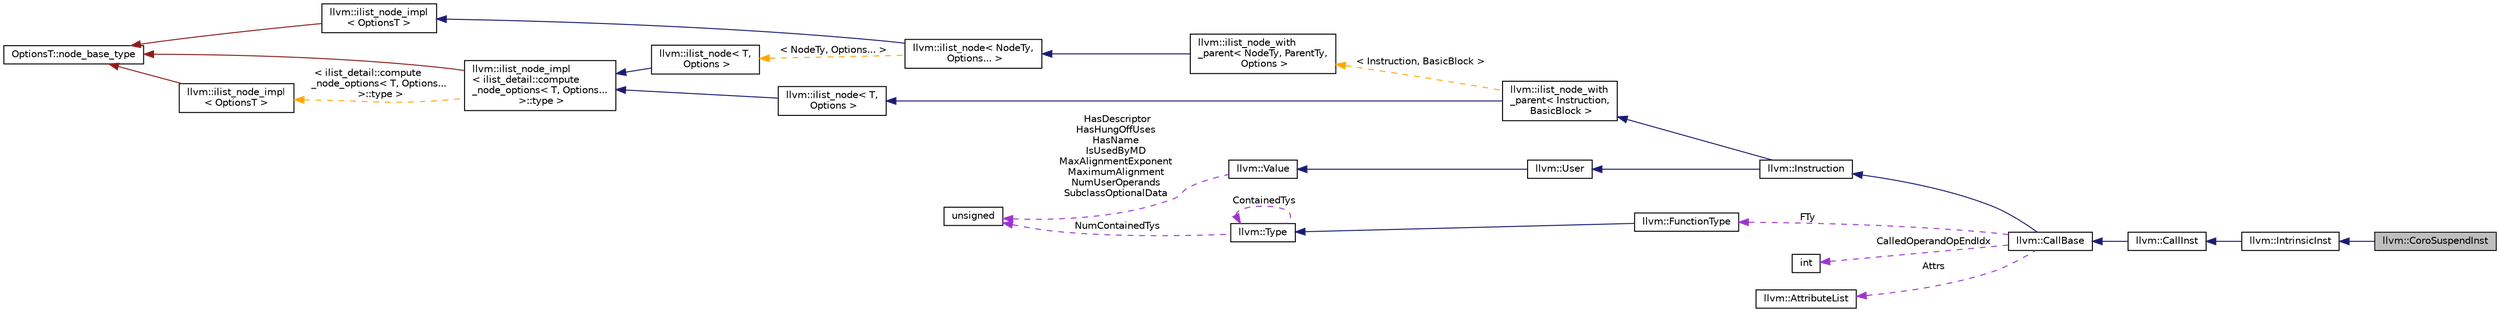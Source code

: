 digraph "llvm::CoroSuspendInst"
{
 // LATEX_PDF_SIZE
  bgcolor="transparent";
  edge [fontname="Helvetica",fontsize="10",labelfontname="Helvetica",labelfontsize="10"];
  node [fontname="Helvetica",fontsize="10",shape="box"];
  rankdir="LR";
  Node1 [label="llvm::CoroSuspendInst",height=0.2,width=0.4,color="black", fillcolor="grey75", style="filled", fontcolor="black",tooltip="This represents the llvm.coro.suspend instruction."];
  Node2 -> Node1 [dir="back",color="midnightblue",fontsize="10",style="solid",fontname="Helvetica"];
  Node2 [label="llvm::IntrinsicInst",height=0.2,width=0.4,color="black",URL="$classllvm_1_1IntrinsicInst.html",tooltip="A wrapper class for inspecting calls to intrinsic functions."];
  Node3 -> Node2 [dir="back",color="midnightblue",fontsize="10",style="solid",fontname="Helvetica"];
  Node3 [label="llvm::CallInst",height=0.2,width=0.4,color="black",URL="$classllvm_1_1CallInst.html",tooltip="This class represents a function call, abstracting a target machine's calling convention."];
  Node4 -> Node3 [dir="back",color="midnightblue",fontsize="10",style="solid",fontname="Helvetica"];
  Node4 [label="llvm::CallBase",height=0.2,width=0.4,color="black",URL="$classllvm_1_1CallBase.html",tooltip="Base class for all callable instructions (InvokeInst and CallInst) Holds everything related to callin..."];
  Node5 -> Node4 [dir="back",color="midnightblue",fontsize="10",style="solid",fontname="Helvetica"];
  Node5 [label="llvm::Instruction",height=0.2,width=0.4,color="black",URL="$classllvm_1_1Instruction.html",tooltip=" "];
  Node6 -> Node5 [dir="back",color="midnightblue",fontsize="10",style="solid",fontname="Helvetica"];
  Node6 [label="llvm::User",height=0.2,width=0.4,color="black",URL="$classllvm_1_1User.html",tooltip=" "];
  Node7 -> Node6 [dir="back",color="midnightblue",fontsize="10",style="solid",fontname="Helvetica"];
  Node7 [label="llvm::Value",height=0.2,width=0.4,color="black",URL="$classllvm_1_1Value.html",tooltip="LLVM Value Representation."];
  Node8 -> Node7 [dir="back",color="darkorchid3",fontsize="10",style="dashed",label=" HasDescriptor\nHasHungOffUses\nHasName\nIsUsedByMD\nMaxAlignmentExponent\nMaximumAlignment\nNumUserOperands\nSubclassOptionalData" ,fontname="Helvetica"];
  Node8 [label="unsigned",height=0.2,width=0.4,color="black",URL="$classunsigned.html",tooltip=" "];
  Node9 -> Node5 [dir="back",color="midnightblue",fontsize="10",style="solid",fontname="Helvetica"];
  Node9 [label="llvm::ilist_node_with\l_parent\< Instruction,\l BasicBlock \>",height=0.2,width=0.4,color="black",URL="$classllvm_1_1ilist__node__with__parent.html",tooltip=" "];
  Node10 -> Node9 [dir="back",color="midnightblue",fontsize="10",style="solid",fontname="Helvetica"];
  Node10 [label="llvm::ilist_node\< T,\l Options \>",height=0.2,width=0.4,color="black",URL="$classllvm_1_1ilist__node.html",tooltip=" "];
  Node11 -> Node10 [dir="back",color="midnightblue",fontsize="10",style="solid",fontname="Helvetica"];
  Node11 [label="llvm::ilist_node_impl\l\< ilist_detail::compute\l_node_options\< T, Options...\l \>::type \>",height=0.2,width=0.4,color="black",URL="$classllvm_1_1ilist__node__impl.html",tooltip=" "];
  Node12 -> Node11 [dir="back",color="firebrick4",fontsize="10",style="solid",fontname="Helvetica"];
  Node12 [label="OptionsT::node_base_type",height=0.2,width=0.4,color="black",tooltip=" "];
  Node13 -> Node11 [dir="back",color="orange",fontsize="10",style="dashed",label=" \< ilist_detail::compute\l_node_options\< T, Options...\l \>::type \>" ,fontname="Helvetica"];
  Node13 [label="llvm::ilist_node_impl\l\< OptionsT \>",height=0.2,width=0.4,color="black",URL="$classllvm_1_1ilist__node__impl.html",tooltip="Implementation for an ilist node."];
  Node12 -> Node13 [dir="back",color="firebrick4",fontsize="10",style="solid",fontname="Helvetica"];
  Node14 -> Node9 [dir="back",color="orange",fontsize="10",style="dashed",label=" \< Instruction, BasicBlock \>" ,fontname="Helvetica"];
  Node14 [label="llvm::ilist_node_with\l_parent\< NodeTy, ParentTy,\l Options \>",height=0.2,width=0.4,color="black",URL="$classllvm_1_1ilist__node__with__parent.html",tooltip="An ilist node that can access its parent list."];
  Node15 -> Node14 [dir="back",color="midnightblue",fontsize="10",style="solid",fontname="Helvetica"];
  Node15 [label="llvm::ilist_node\< NodeTy,\l Options... \>",height=0.2,width=0.4,color="black",URL="$classllvm_1_1ilist__node.html",tooltip=" "];
  Node16 -> Node15 [dir="back",color="midnightblue",fontsize="10",style="solid",fontname="Helvetica"];
  Node16 [label="llvm::ilist_node_impl\l\< OptionsT \>",height=0.2,width=0.4,color="black",URL="$classllvm_1_1ilist__node__impl.html",tooltip="Implementation for an ilist node."];
  Node12 -> Node16 [dir="back",color="firebrick4",fontsize="10",style="solid",fontname="Helvetica"];
  Node17 -> Node15 [dir="back",color="orange",fontsize="10",style="dashed",label=" \< NodeTy, Options... \>" ,fontname="Helvetica"];
  Node17 [label="llvm::ilist_node\< T,\l Options \>",height=0.2,width=0.4,color="black",URL="$classllvm_1_1ilist__node.html",tooltip=" "];
  Node11 -> Node17 [dir="back",color="midnightblue",fontsize="10",style="solid",fontname="Helvetica"];
  Node18 -> Node4 [dir="back",color="darkorchid3",fontsize="10",style="dashed",label=" CalledOperandOpEndIdx" ,fontname="Helvetica"];
  Node18 [label="int",height=0.2,width=0.4,color="black",tooltip=" "];
  Node19 -> Node4 [dir="back",color="darkorchid3",fontsize="10",style="dashed",label=" Attrs" ,fontname="Helvetica"];
  Node19 [label="llvm::AttributeList",height=0.2,width=0.4,color="black",URL="$classllvm_1_1AttributeList.html",tooltip=" "];
  Node20 -> Node4 [dir="back",color="darkorchid3",fontsize="10",style="dashed",label=" FTy" ,fontname="Helvetica"];
  Node20 [label="llvm::FunctionType",height=0.2,width=0.4,color="black",URL="$classllvm_1_1FunctionType.html",tooltip="Class to represent function types."];
  Node21 -> Node20 [dir="back",color="midnightblue",fontsize="10",style="solid",fontname="Helvetica"];
  Node21 [label="llvm::Type",height=0.2,width=0.4,color="black",URL="$classllvm_1_1Type.html",tooltip="The instances of the Type class are immutable: once they are created, they are never changed."];
  Node8 -> Node21 [dir="back",color="darkorchid3",fontsize="10",style="dashed",label=" NumContainedTys" ,fontname="Helvetica"];
  Node21 -> Node21 [dir="back",color="darkorchid3",fontsize="10",style="dashed",label=" ContainedTys" ,fontname="Helvetica"];
}
